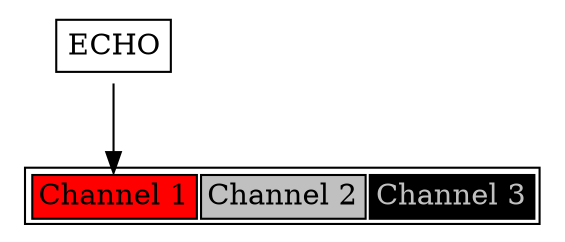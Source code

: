 

digraph H {

  parent [
   shape=plaintext
   label=<
     <table border='1' cellborder='1'>
       <tr>
            <td bgcolor="red" port='chan_1'>Channel 1</td>
            <td bgcolor="grey" port='chan_2'>Channel 2</td>
            <td bgcolor="black" port='chan_3'><font color="grey">Channel 3</font></td>
         </tr>
     </table>
  >];

pub_chan_1 [
    shape=plaintext
    label=<
    <table border='1'  cellborder='0'>
      <tr><td>ECHO</td></tr>
    </table>
    >];
pub_chan_1 -> parent: chan_1;


}
